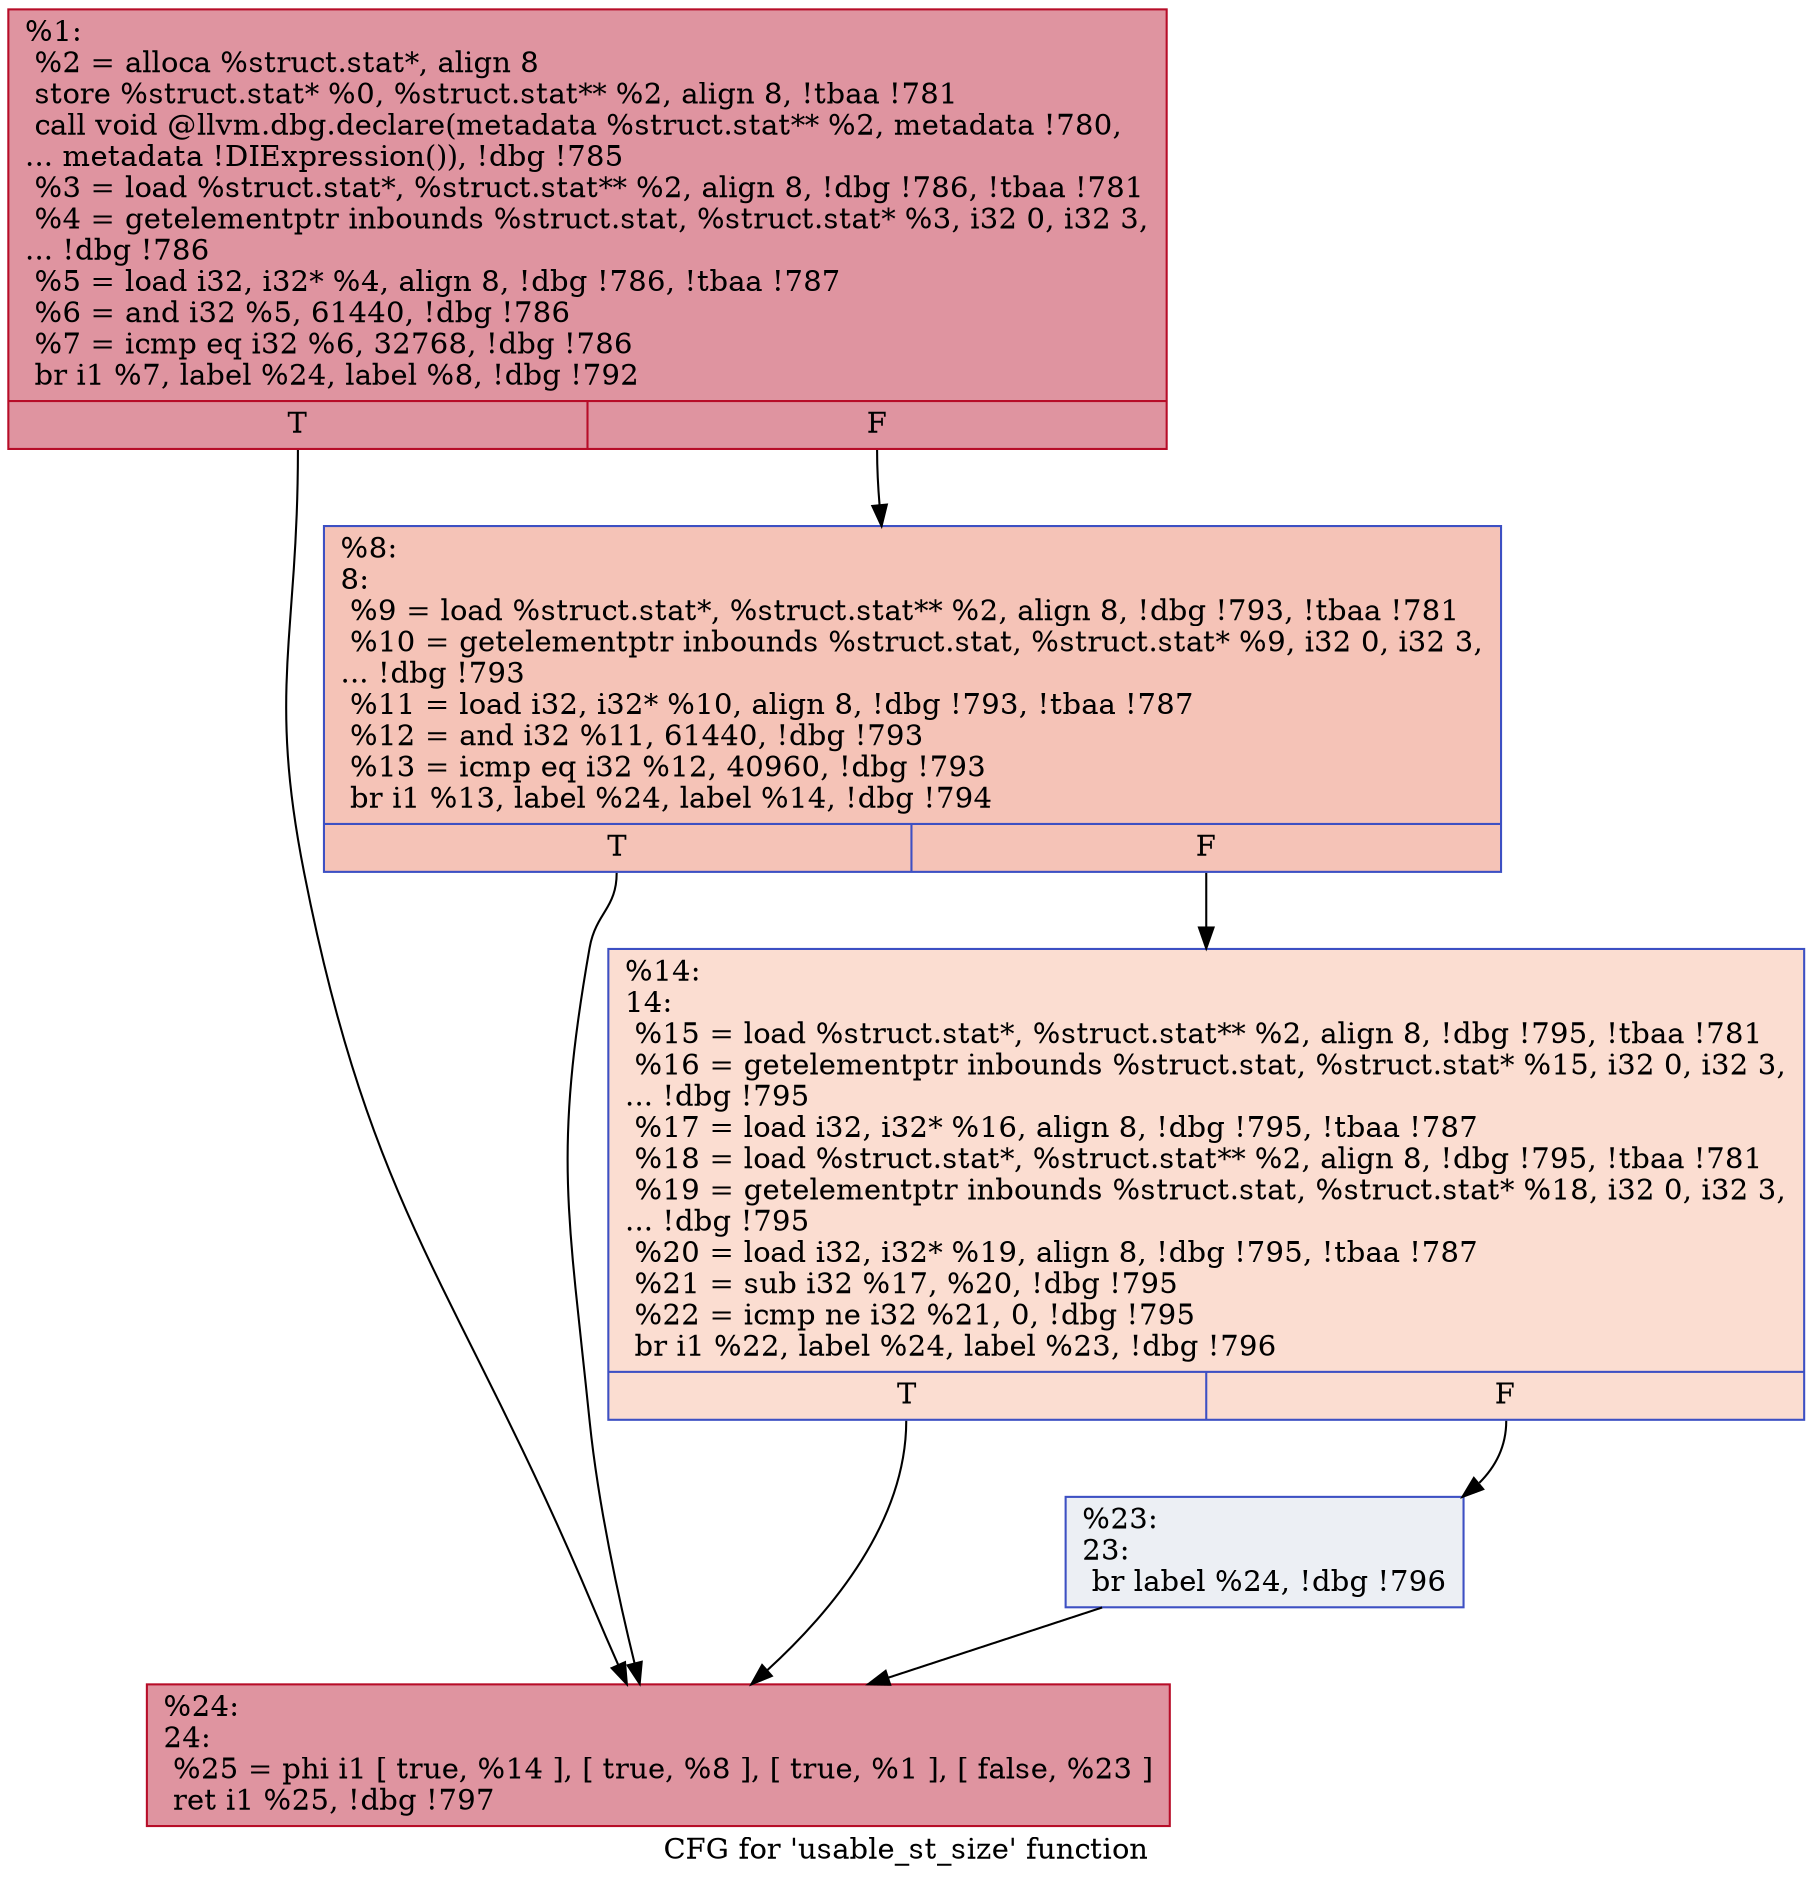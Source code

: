 digraph "CFG for 'usable_st_size' function" {
	label="CFG for 'usable_st_size' function";

	Node0x8a05f0 [shape=record,color="#b70d28ff", style=filled, fillcolor="#b70d2870",label="{%1:\l  %2 = alloca %struct.stat*, align 8\l  store %struct.stat* %0, %struct.stat** %2, align 8, !tbaa !781\l  call void @llvm.dbg.declare(metadata %struct.stat** %2, metadata !780,\l... metadata !DIExpression()), !dbg !785\l  %3 = load %struct.stat*, %struct.stat** %2, align 8, !dbg !786, !tbaa !781\l  %4 = getelementptr inbounds %struct.stat, %struct.stat* %3, i32 0, i32 3,\l... !dbg !786\l  %5 = load i32, i32* %4, align 8, !dbg !786, !tbaa !787\l  %6 = and i32 %5, 61440, !dbg !786\l  %7 = icmp eq i32 %6, 32768, !dbg !786\l  br i1 %7, label %24, label %8, !dbg !792\l|{<s0>T|<s1>F}}"];
	Node0x8a05f0:s0 -> Node0x8a07a0;
	Node0x8a05f0:s1 -> Node0x8a06b0;
	Node0x8a06b0 [shape=record,color="#3d50c3ff", style=filled, fillcolor="#e8765c70",label="{%8:\l8:                                                \l  %9 = load %struct.stat*, %struct.stat** %2, align 8, !dbg !793, !tbaa !781\l  %10 = getelementptr inbounds %struct.stat, %struct.stat* %9, i32 0, i32 3,\l... !dbg !793\l  %11 = load i32, i32* %10, align 8, !dbg !793, !tbaa !787\l  %12 = and i32 %11, 61440, !dbg !793\l  %13 = icmp eq i32 %12, 40960, !dbg !793\l  br i1 %13, label %24, label %14, !dbg !794\l|{<s0>T|<s1>F}}"];
	Node0x8a06b0:s0 -> Node0x8a07a0;
	Node0x8a06b0:s1 -> Node0x8a0700;
	Node0x8a0700 [shape=record,color="#3d50c3ff", style=filled, fillcolor="#f7b39670",label="{%14:\l14:                                               \l  %15 = load %struct.stat*, %struct.stat** %2, align 8, !dbg !795, !tbaa !781\l  %16 = getelementptr inbounds %struct.stat, %struct.stat* %15, i32 0, i32 3,\l... !dbg !795\l  %17 = load i32, i32* %16, align 8, !dbg !795, !tbaa !787\l  %18 = load %struct.stat*, %struct.stat** %2, align 8, !dbg !795, !tbaa !781\l  %19 = getelementptr inbounds %struct.stat, %struct.stat* %18, i32 0, i32 3,\l... !dbg !795\l  %20 = load i32, i32* %19, align 8, !dbg !795, !tbaa !787\l  %21 = sub i32 %17, %20, !dbg !795\l  %22 = icmp ne i32 %21, 0, !dbg !795\l  br i1 %22, label %24, label %23, !dbg !796\l|{<s0>T|<s1>F}}"];
	Node0x8a0700:s0 -> Node0x8a07a0;
	Node0x8a0700:s1 -> Node0x8a0750;
	Node0x8a0750 [shape=record,color="#3d50c3ff", style=filled, fillcolor="#d4dbe670",label="{%23:\l23:                                               \l  br label %24, !dbg !796\l}"];
	Node0x8a0750 -> Node0x8a07a0;
	Node0x8a07a0 [shape=record,color="#b70d28ff", style=filled, fillcolor="#b70d2870",label="{%24:\l24:                                               \l  %25 = phi i1 [ true, %14 ], [ true, %8 ], [ true, %1 ], [ false, %23 ]\l  ret i1 %25, !dbg !797\l}"];
}

